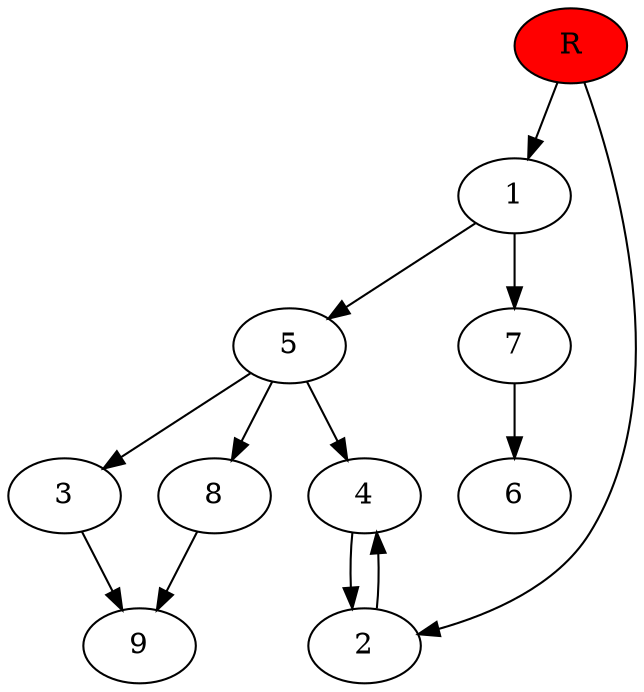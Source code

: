 digraph prb21645 {
	1
	2
	3
	4
	5
	6
	7
	8
	R [fillcolor="#ff0000" style=filled]
	1 -> 5
	1 -> 7
	2 -> 4
	3 -> 9
	4 -> 2
	5 -> 3
	5 -> 4
	5 -> 8
	7 -> 6
	8 -> 9
	R -> 1
	R -> 2
}
